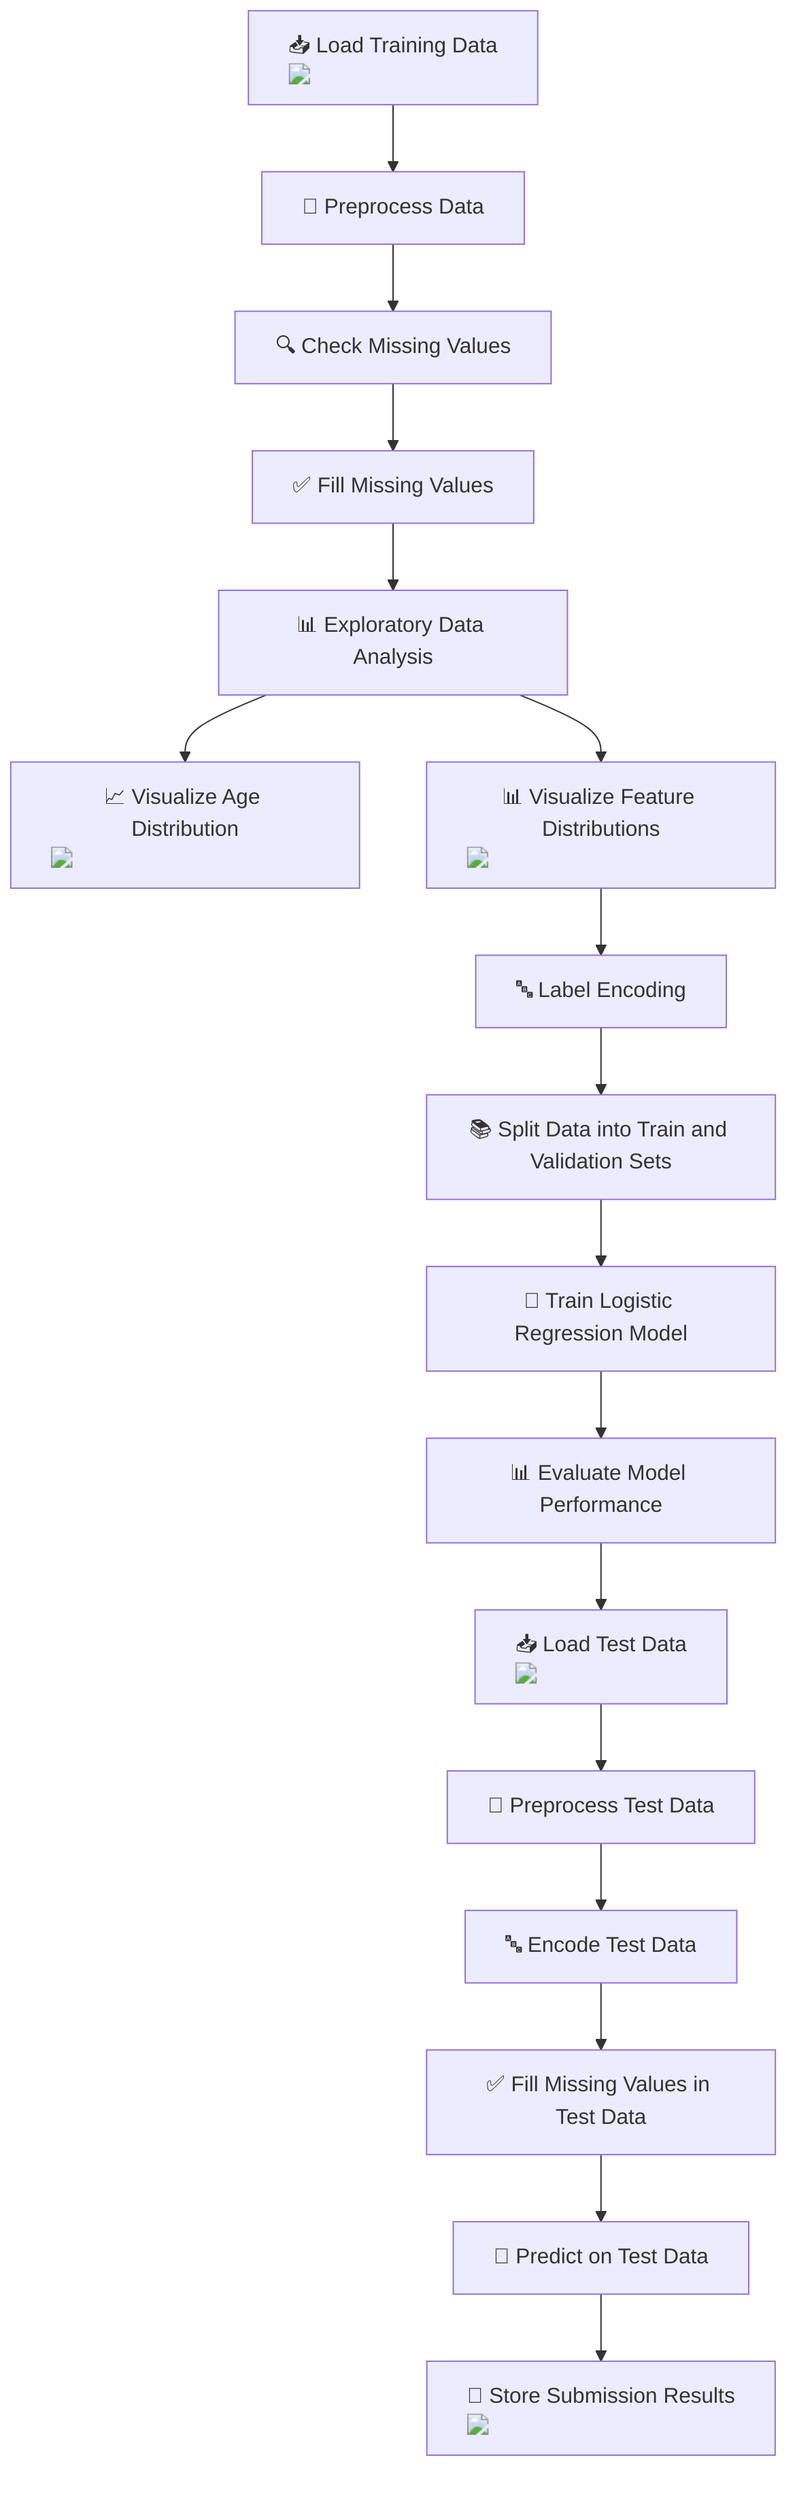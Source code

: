 flowchart TD
    A["📥 Load Training Data<br/><img src='file.svg'/>"] --> B["🧹 Preprocess Data"]
    B --> C["🔍 Check Missing Values"]
    C --> D["✅ Fill Missing Values"]
    D --> E["📊 Exploratory Data Analysis"]
    E --> F["📈 Visualize Age Distribution<br/><img src='hist_template.svg'/>"]
    E --> G["📊 Visualize Feature Distributions<br/><img src='barplot_template.svg'/>"]
    G --> H["🔤 Label Encoding"]
    H --> I["📚 Split Data into Train and Validation Sets"]
    I --> J["🧠 Train Logistic Regression Model"]
    J --> K["📊 Evaluate Model Performance"]
    K --> L["📥 Load Test Data<br/><img src='file.svg'/>"]
    L --> M["🧹 Preprocess Test Data"]
    M --> N["🔤 Encode Test Data"]
    N --> O["✅ Fill Missing Values in Test Data"]
    O --> P["🔮 Predict on Test Data"]
    P --> Q["📜 Store Submission Results<br/><img src='table.svg'/>"]